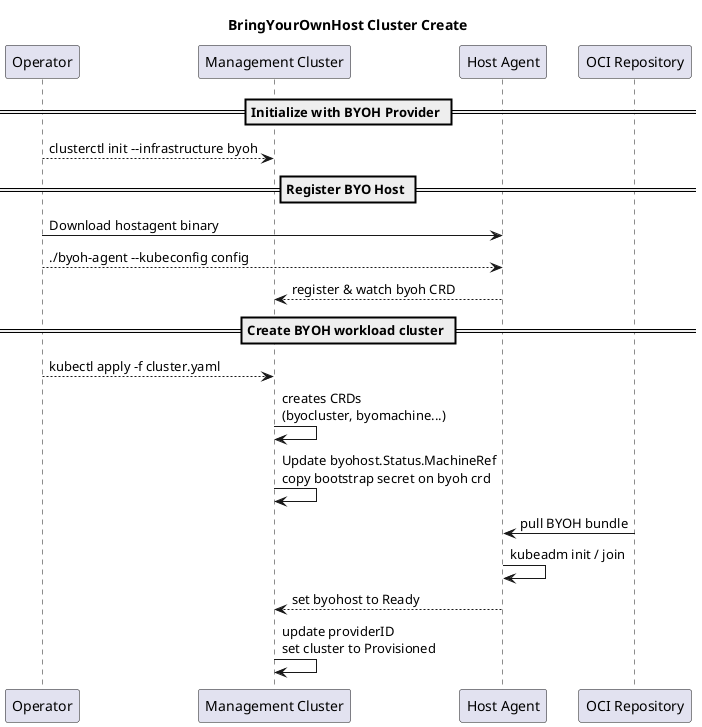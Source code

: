 @startuml
title: BringYourOwnHost Cluster Create

participant "Operator" as O
participant "Management Cluster" as MC
participant "Host Agent" as HA
participant "OCI Repository" as OR

== Initialize with BYOH Provider ==

O --> MC: clusterctl init --infrastructure byoh

== Register BYO Host ==

O -> HA: Download hostagent binary
O --> HA: ./byoh-agent --kubeconfig config
HA --> MC: register & watch byoh CRD


== Create BYOH workload cluster ==

O --> MC: kubectl apply -f cluster.yaml
MC -> MC: creates CRDs\n(byocluster, byomachine...)
MC -> MC: Update byohost.Status.MachineRef\ncopy bootstrap secret on byoh crd
OR -> HA: pull BYOH bundle
HA -> HA: kubeadm init / join
HA --> MC: set byohost to Ready
MC -> MC: update providerID\nset cluster to Provisioned

@enduml